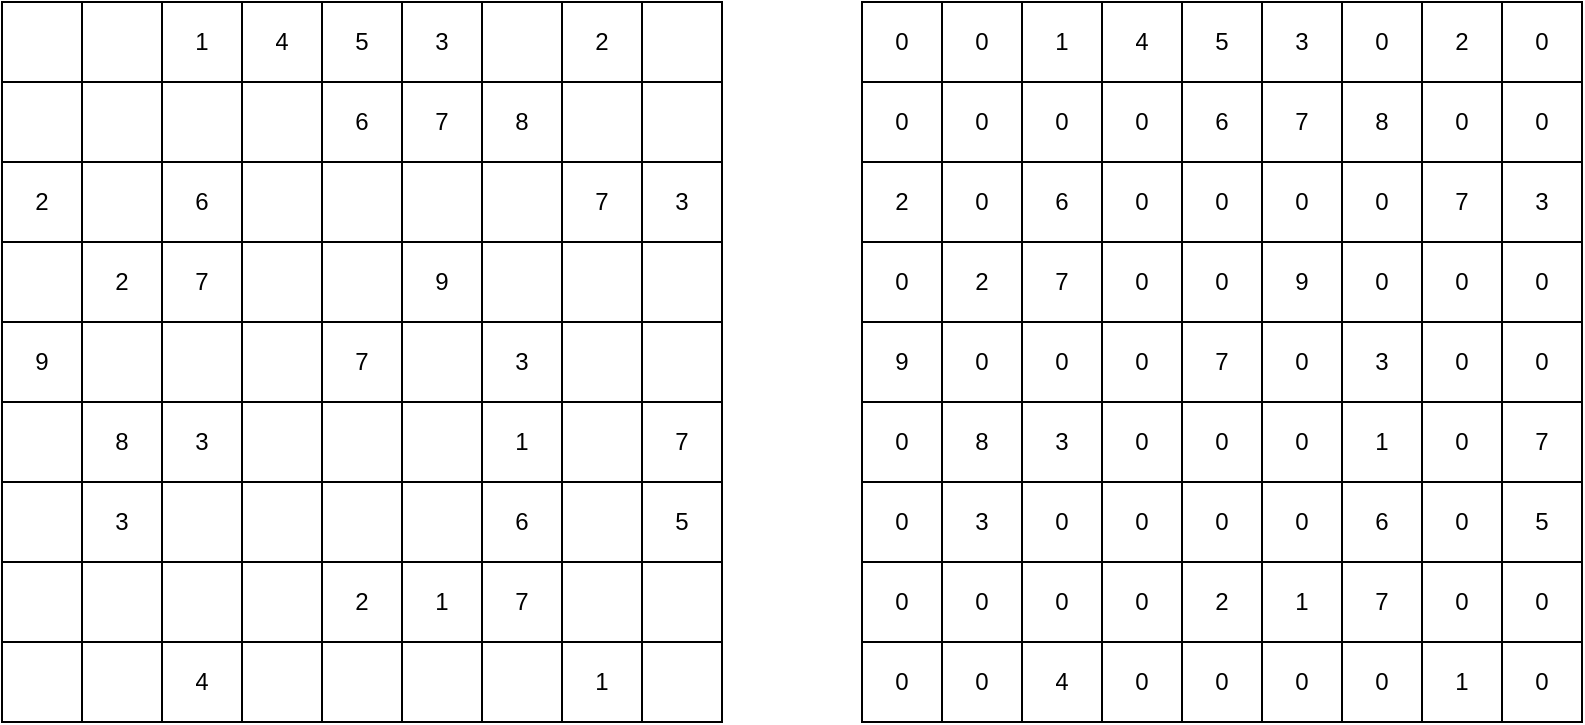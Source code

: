 <mxfile version="16.1.2" type="device"><diagram id="qzVRntQUbs-Q92qxPQUD" name="Page-1"><mxGraphModel dx="1422" dy="865" grid="1" gridSize="10" guides="1" tooltips="1" connect="1" arrows="1" fold="1" page="1" pageScale="1" pageWidth="827" pageHeight="1169" math="0" shadow="0"><root><mxCell id="0"/><mxCell id="1" parent="0"/><mxCell id="as92mhjvR_4WP4OenbAJ-184" value="" style="shape=table;startSize=0;container=1;collapsible=0;childLayout=tableLayout;" vertex="1" parent="1"><mxGeometry x="20" y="40" width="360" height="360" as="geometry"/></mxCell><mxCell id="as92mhjvR_4WP4OenbAJ-185" value="" style="shape=tableRow;horizontal=0;startSize=0;swimlaneHead=0;swimlaneBody=0;top=0;left=0;bottom=0;right=0;collapsible=0;dropTarget=0;fillColor=none;points=[[0,0.5],[1,0.5]];portConstraint=eastwest;" vertex="1" parent="as92mhjvR_4WP4OenbAJ-184"><mxGeometry width="360" height="40" as="geometry"/></mxCell><mxCell id="as92mhjvR_4WP4OenbAJ-186" value="" style="shape=partialRectangle;html=1;whiteSpace=wrap;connectable=0;overflow=hidden;fillColor=none;top=0;left=0;bottom=0;right=0;pointerEvents=1;" vertex="1" parent="as92mhjvR_4WP4OenbAJ-185"><mxGeometry width="40" height="40" as="geometry"><mxRectangle width="40" height="40" as="alternateBounds"/></mxGeometry></mxCell><mxCell id="as92mhjvR_4WP4OenbAJ-187" value="" style="shape=partialRectangle;html=1;whiteSpace=wrap;connectable=0;overflow=hidden;fillColor=none;top=0;left=0;bottom=0;right=0;pointerEvents=1;" vertex="1" parent="as92mhjvR_4WP4OenbAJ-185"><mxGeometry x="40" width="40" height="40" as="geometry"><mxRectangle width="40" height="40" as="alternateBounds"/></mxGeometry></mxCell><mxCell id="as92mhjvR_4WP4OenbAJ-188" value="1" style="shape=partialRectangle;html=1;whiteSpace=wrap;connectable=0;overflow=hidden;fillColor=none;top=0;left=0;bottom=0;right=0;pointerEvents=1;" vertex="1" parent="as92mhjvR_4WP4OenbAJ-185"><mxGeometry x="80" width="40" height="40" as="geometry"><mxRectangle width="40" height="40" as="alternateBounds"/></mxGeometry></mxCell><mxCell id="as92mhjvR_4WP4OenbAJ-189" value="4" style="shape=partialRectangle;html=1;whiteSpace=wrap;connectable=0;overflow=hidden;fillColor=none;top=0;left=0;bottom=0;right=0;pointerEvents=1;" vertex="1" parent="as92mhjvR_4WP4OenbAJ-185"><mxGeometry x="120" width="40" height="40" as="geometry"><mxRectangle width="40" height="40" as="alternateBounds"/></mxGeometry></mxCell><mxCell id="as92mhjvR_4WP4OenbAJ-190" value="5" style="shape=partialRectangle;html=1;whiteSpace=wrap;connectable=0;overflow=hidden;fillColor=none;top=0;left=0;bottom=0;right=0;pointerEvents=1;" vertex="1" parent="as92mhjvR_4WP4OenbAJ-185"><mxGeometry x="160" width="40" height="40" as="geometry"><mxRectangle width="40" height="40" as="alternateBounds"/></mxGeometry></mxCell><mxCell id="as92mhjvR_4WP4OenbAJ-191" value="3" style="shape=partialRectangle;html=1;whiteSpace=wrap;connectable=0;overflow=hidden;fillColor=none;top=0;left=0;bottom=0;right=0;pointerEvents=1;" vertex="1" parent="as92mhjvR_4WP4OenbAJ-185"><mxGeometry x="200" width="40" height="40" as="geometry"><mxRectangle width="40" height="40" as="alternateBounds"/></mxGeometry></mxCell><mxCell id="as92mhjvR_4WP4OenbAJ-192" value="" style="shape=partialRectangle;html=1;whiteSpace=wrap;connectable=0;overflow=hidden;fillColor=none;top=0;left=0;bottom=0;right=0;pointerEvents=1;" vertex="1" parent="as92mhjvR_4WP4OenbAJ-185"><mxGeometry x="240" width="40" height="40" as="geometry"><mxRectangle width="40" height="40" as="alternateBounds"/></mxGeometry></mxCell><mxCell id="as92mhjvR_4WP4OenbAJ-193" value="2" style="shape=partialRectangle;html=1;whiteSpace=wrap;connectable=0;overflow=hidden;fillColor=none;top=0;left=0;bottom=0;right=0;pointerEvents=1;" vertex="1" parent="as92mhjvR_4WP4OenbAJ-185"><mxGeometry x="280" width="40" height="40" as="geometry"><mxRectangle width="40" height="40" as="alternateBounds"/></mxGeometry></mxCell><mxCell id="as92mhjvR_4WP4OenbAJ-194" value="" style="shape=partialRectangle;html=1;whiteSpace=wrap;connectable=0;overflow=hidden;fillColor=none;top=0;left=0;bottom=0;right=0;pointerEvents=1;" vertex="1" parent="as92mhjvR_4WP4OenbAJ-185"><mxGeometry x="320" width="40" height="40" as="geometry"><mxRectangle width="40" height="40" as="alternateBounds"/></mxGeometry></mxCell><mxCell id="as92mhjvR_4WP4OenbAJ-195" value="" style="shape=tableRow;horizontal=0;startSize=0;swimlaneHead=0;swimlaneBody=0;top=0;left=0;bottom=0;right=0;collapsible=0;dropTarget=0;fillColor=none;points=[[0,0.5],[1,0.5]];portConstraint=eastwest;" vertex="1" parent="as92mhjvR_4WP4OenbAJ-184"><mxGeometry y="40" width="360" height="40" as="geometry"/></mxCell><mxCell id="as92mhjvR_4WP4OenbAJ-196" value="" style="shape=partialRectangle;html=1;whiteSpace=wrap;connectable=0;overflow=hidden;fillColor=none;top=0;left=0;bottom=0;right=0;pointerEvents=1;" vertex="1" parent="as92mhjvR_4WP4OenbAJ-195"><mxGeometry width="40" height="40" as="geometry"><mxRectangle width="40" height="40" as="alternateBounds"/></mxGeometry></mxCell><mxCell id="as92mhjvR_4WP4OenbAJ-197" value="" style="shape=partialRectangle;html=1;whiteSpace=wrap;connectable=0;overflow=hidden;fillColor=none;top=0;left=0;bottom=0;right=0;pointerEvents=1;" vertex="1" parent="as92mhjvR_4WP4OenbAJ-195"><mxGeometry x="40" width="40" height="40" as="geometry"><mxRectangle width="40" height="40" as="alternateBounds"/></mxGeometry></mxCell><mxCell id="as92mhjvR_4WP4OenbAJ-198" value="" style="shape=partialRectangle;html=1;whiteSpace=wrap;connectable=0;overflow=hidden;fillColor=none;top=0;left=0;bottom=0;right=0;pointerEvents=1;" vertex="1" parent="as92mhjvR_4WP4OenbAJ-195"><mxGeometry x="80" width="40" height="40" as="geometry"><mxRectangle width="40" height="40" as="alternateBounds"/></mxGeometry></mxCell><mxCell id="as92mhjvR_4WP4OenbAJ-199" value="" style="shape=partialRectangle;html=1;whiteSpace=wrap;connectable=0;overflow=hidden;fillColor=none;top=0;left=0;bottom=0;right=0;pointerEvents=1;" vertex="1" parent="as92mhjvR_4WP4OenbAJ-195"><mxGeometry x="120" width="40" height="40" as="geometry"><mxRectangle width="40" height="40" as="alternateBounds"/></mxGeometry></mxCell><mxCell id="as92mhjvR_4WP4OenbAJ-200" value="6" style="shape=partialRectangle;html=1;whiteSpace=wrap;connectable=0;overflow=hidden;fillColor=none;top=0;left=0;bottom=0;right=0;pointerEvents=1;" vertex="1" parent="as92mhjvR_4WP4OenbAJ-195"><mxGeometry x="160" width="40" height="40" as="geometry"><mxRectangle width="40" height="40" as="alternateBounds"/></mxGeometry></mxCell><mxCell id="as92mhjvR_4WP4OenbAJ-201" value="7" style="shape=partialRectangle;html=1;whiteSpace=wrap;connectable=0;overflow=hidden;fillColor=none;top=0;left=0;bottom=0;right=0;pointerEvents=1;" vertex="1" parent="as92mhjvR_4WP4OenbAJ-195"><mxGeometry x="200" width="40" height="40" as="geometry"><mxRectangle width="40" height="40" as="alternateBounds"/></mxGeometry></mxCell><mxCell id="as92mhjvR_4WP4OenbAJ-202" value="8" style="shape=partialRectangle;html=1;whiteSpace=wrap;connectable=0;overflow=hidden;fillColor=none;top=0;left=0;bottom=0;right=0;pointerEvents=1;" vertex="1" parent="as92mhjvR_4WP4OenbAJ-195"><mxGeometry x="240" width="40" height="40" as="geometry"><mxRectangle width="40" height="40" as="alternateBounds"/></mxGeometry></mxCell><mxCell id="as92mhjvR_4WP4OenbAJ-203" value="" style="shape=partialRectangle;html=1;whiteSpace=wrap;connectable=0;overflow=hidden;fillColor=none;top=0;left=0;bottom=0;right=0;pointerEvents=1;" vertex="1" parent="as92mhjvR_4WP4OenbAJ-195"><mxGeometry x="280" width="40" height="40" as="geometry"><mxRectangle width="40" height="40" as="alternateBounds"/></mxGeometry></mxCell><mxCell id="as92mhjvR_4WP4OenbAJ-204" value="" style="shape=partialRectangle;html=1;whiteSpace=wrap;connectable=0;overflow=hidden;fillColor=none;top=0;left=0;bottom=0;right=0;pointerEvents=1;" vertex="1" parent="as92mhjvR_4WP4OenbAJ-195"><mxGeometry x="320" width="40" height="40" as="geometry"><mxRectangle width="40" height="40" as="alternateBounds"/></mxGeometry></mxCell><mxCell id="as92mhjvR_4WP4OenbAJ-205" value="" style="shape=tableRow;horizontal=0;startSize=0;swimlaneHead=0;swimlaneBody=0;top=0;left=0;bottom=0;right=0;collapsible=0;dropTarget=0;fillColor=none;points=[[0,0.5],[1,0.5]];portConstraint=eastwest;" vertex="1" parent="as92mhjvR_4WP4OenbAJ-184"><mxGeometry y="80" width="360" height="40" as="geometry"/></mxCell><mxCell id="as92mhjvR_4WP4OenbAJ-206" value="2" style="shape=partialRectangle;html=1;whiteSpace=wrap;connectable=0;overflow=hidden;fillColor=none;top=0;left=0;bottom=0;right=0;pointerEvents=1;" vertex="1" parent="as92mhjvR_4WP4OenbAJ-205"><mxGeometry width="40" height="40" as="geometry"><mxRectangle width="40" height="40" as="alternateBounds"/></mxGeometry></mxCell><mxCell id="as92mhjvR_4WP4OenbAJ-207" value="" style="shape=partialRectangle;html=1;whiteSpace=wrap;connectable=0;overflow=hidden;fillColor=none;top=0;left=0;bottom=0;right=0;pointerEvents=1;" vertex="1" parent="as92mhjvR_4WP4OenbAJ-205"><mxGeometry x="40" width="40" height="40" as="geometry"><mxRectangle width="40" height="40" as="alternateBounds"/></mxGeometry></mxCell><mxCell id="as92mhjvR_4WP4OenbAJ-208" value="6" style="shape=partialRectangle;html=1;whiteSpace=wrap;connectable=0;overflow=hidden;fillColor=none;top=0;left=0;bottom=0;right=0;pointerEvents=1;" vertex="1" parent="as92mhjvR_4WP4OenbAJ-205"><mxGeometry x="80" width="40" height="40" as="geometry"><mxRectangle width="40" height="40" as="alternateBounds"/></mxGeometry></mxCell><mxCell id="as92mhjvR_4WP4OenbAJ-209" value="" style="shape=partialRectangle;html=1;whiteSpace=wrap;connectable=0;overflow=hidden;fillColor=none;top=0;left=0;bottom=0;right=0;pointerEvents=1;" vertex="1" parent="as92mhjvR_4WP4OenbAJ-205"><mxGeometry x="120" width="40" height="40" as="geometry"><mxRectangle width="40" height="40" as="alternateBounds"/></mxGeometry></mxCell><mxCell id="as92mhjvR_4WP4OenbAJ-210" value="" style="shape=partialRectangle;html=1;whiteSpace=wrap;connectable=0;overflow=hidden;fillColor=none;top=0;left=0;bottom=0;right=0;pointerEvents=1;" vertex="1" parent="as92mhjvR_4WP4OenbAJ-205"><mxGeometry x="160" width="40" height="40" as="geometry"><mxRectangle width="40" height="40" as="alternateBounds"/></mxGeometry></mxCell><mxCell id="as92mhjvR_4WP4OenbAJ-211" value="" style="shape=partialRectangle;html=1;whiteSpace=wrap;connectable=0;overflow=hidden;fillColor=none;top=0;left=0;bottom=0;right=0;pointerEvents=1;" vertex="1" parent="as92mhjvR_4WP4OenbAJ-205"><mxGeometry x="200" width="40" height="40" as="geometry"><mxRectangle width="40" height="40" as="alternateBounds"/></mxGeometry></mxCell><mxCell id="as92mhjvR_4WP4OenbAJ-212" value="" style="shape=partialRectangle;html=1;whiteSpace=wrap;connectable=0;overflow=hidden;fillColor=none;top=0;left=0;bottom=0;right=0;pointerEvents=1;" vertex="1" parent="as92mhjvR_4WP4OenbAJ-205"><mxGeometry x="240" width="40" height="40" as="geometry"><mxRectangle width="40" height="40" as="alternateBounds"/></mxGeometry></mxCell><mxCell id="as92mhjvR_4WP4OenbAJ-213" value="7" style="shape=partialRectangle;html=1;whiteSpace=wrap;connectable=0;overflow=hidden;fillColor=none;top=0;left=0;bottom=0;right=0;pointerEvents=1;" vertex="1" parent="as92mhjvR_4WP4OenbAJ-205"><mxGeometry x="280" width="40" height="40" as="geometry"><mxRectangle width="40" height="40" as="alternateBounds"/></mxGeometry></mxCell><mxCell id="as92mhjvR_4WP4OenbAJ-214" value="3" style="shape=partialRectangle;html=1;whiteSpace=wrap;connectable=0;overflow=hidden;fillColor=none;top=0;left=0;bottom=0;right=0;pointerEvents=1;" vertex="1" parent="as92mhjvR_4WP4OenbAJ-205"><mxGeometry x="320" width="40" height="40" as="geometry"><mxRectangle width="40" height="40" as="alternateBounds"/></mxGeometry></mxCell><mxCell id="as92mhjvR_4WP4OenbAJ-215" value="" style="shape=tableRow;horizontal=0;startSize=0;swimlaneHead=0;swimlaneBody=0;top=0;left=0;bottom=0;right=0;collapsible=0;dropTarget=0;fillColor=none;points=[[0,0.5],[1,0.5]];portConstraint=eastwest;" vertex="1" parent="as92mhjvR_4WP4OenbAJ-184"><mxGeometry y="120" width="360" height="40" as="geometry"/></mxCell><mxCell id="as92mhjvR_4WP4OenbAJ-216" value="" style="shape=partialRectangle;html=1;whiteSpace=wrap;connectable=0;overflow=hidden;fillColor=none;top=0;left=0;bottom=0;right=0;pointerEvents=1;" vertex="1" parent="as92mhjvR_4WP4OenbAJ-215"><mxGeometry width="40" height="40" as="geometry"><mxRectangle width="40" height="40" as="alternateBounds"/></mxGeometry></mxCell><mxCell id="as92mhjvR_4WP4OenbAJ-217" value="2" style="shape=partialRectangle;html=1;whiteSpace=wrap;connectable=0;overflow=hidden;fillColor=none;top=0;left=0;bottom=0;right=0;pointerEvents=1;" vertex="1" parent="as92mhjvR_4WP4OenbAJ-215"><mxGeometry x="40" width="40" height="40" as="geometry"><mxRectangle width="40" height="40" as="alternateBounds"/></mxGeometry></mxCell><mxCell id="as92mhjvR_4WP4OenbAJ-218" value="7" style="shape=partialRectangle;html=1;whiteSpace=wrap;connectable=0;overflow=hidden;fillColor=none;top=0;left=0;bottom=0;right=0;pointerEvents=1;" vertex="1" parent="as92mhjvR_4WP4OenbAJ-215"><mxGeometry x="80" width="40" height="40" as="geometry"><mxRectangle width="40" height="40" as="alternateBounds"/></mxGeometry></mxCell><mxCell id="as92mhjvR_4WP4OenbAJ-219" value="" style="shape=partialRectangle;html=1;whiteSpace=wrap;connectable=0;overflow=hidden;fillColor=none;top=0;left=0;bottom=0;right=0;pointerEvents=1;" vertex="1" parent="as92mhjvR_4WP4OenbAJ-215"><mxGeometry x="120" width="40" height="40" as="geometry"><mxRectangle width="40" height="40" as="alternateBounds"/></mxGeometry></mxCell><mxCell id="as92mhjvR_4WP4OenbAJ-220" value="" style="shape=partialRectangle;html=1;whiteSpace=wrap;connectable=0;overflow=hidden;fillColor=none;top=0;left=0;bottom=0;right=0;pointerEvents=1;" vertex="1" parent="as92mhjvR_4WP4OenbAJ-215"><mxGeometry x="160" width="40" height="40" as="geometry"><mxRectangle width="40" height="40" as="alternateBounds"/></mxGeometry></mxCell><mxCell id="as92mhjvR_4WP4OenbAJ-221" value="9" style="shape=partialRectangle;html=1;whiteSpace=wrap;connectable=0;overflow=hidden;fillColor=none;top=0;left=0;bottom=0;right=0;pointerEvents=1;" vertex="1" parent="as92mhjvR_4WP4OenbAJ-215"><mxGeometry x="200" width="40" height="40" as="geometry"><mxRectangle width="40" height="40" as="alternateBounds"/></mxGeometry></mxCell><mxCell id="as92mhjvR_4WP4OenbAJ-222" value="" style="shape=partialRectangle;html=1;whiteSpace=wrap;connectable=0;overflow=hidden;fillColor=none;top=0;left=0;bottom=0;right=0;pointerEvents=1;" vertex="1" parent="as92mhjvR_4WP4OenbAJ-215"><mxGeometry x="240" width="40" height="40" as="geometry"><mxRectangle width="40" height="40" as="alternateBounds"/></mxGeometry></mxCell><mxCell id="as92mhjvR_4WP4OenbAJ-223" value="" style="shape=partialRectangle;html=1;whiteSpace=wrap;connectable=0;overflow=hidden;fillColor=none;top=0;left=0;bottom=0;right=0;pointerEvents=1;" vertex="1" parent="as92mhjvR_4WP4OenbAJ-215"><mxGeometry x="280" width="40" height="40" as="geometry"><mxRectangle width="40" height="40" as="alternateBounds"/></mxGeometry></mxCell><mxCell id="as92mhjvR_4WP4OenbAJ-224" value="" style="shape=partialRectangle;html=1;whiteSpace=wrap;connectable=0;overflow=hidden;fillColor=none;top=0;left=0;bottom=0;right=0;pointerEvents=1;" vertex="1" parent="as92mhjvR_4WP4OenbAJ-215"><mxGeometry x="320" width="40" height="40" as="geometry"><mxRectangle width="40" height="40" as="alternateBounds"/></mxGeometry></mxCell><mxCell id="as92mhjvR_4WP4OenbAJ-225" value="" style="shape=tableRow;horizontal=0;startSize=0;swimlaneHead=0;swimlaneBody=0;top=0;left=0;bottom=0;right=0;collapsible=0;dropTarget=0;fillColor=none;points=[[0,0.5],[1,0.5]];portConstraint=eastwest;" vertex="1" parent="as92mhjvR_4WP4OenbAJ-184"><mxGeometry y="160" width="360" height="40" as="geometry"/></mxCell><mxCell id="as92mhjvR_4WP4OenbAJ-226" value="9" style="shape=partialRectangle;html=1;whiteSpace=wrap;connectable=0;overflow=hidden;fillColor=none;top=0;left=0;bottom=0;right=0;pointerEvents=1;" vertex="1" parent="as92mhjvR_4WP4OenbAJ-225"><mxGeometry width="40" height="40" as="geometry"><mxRectangle width="40" height="40" as="alternateBounds"/></mxGeometry></mxCell><mxCell id="as92mhjvR_4WP4OenbAJ-227" value="" style="shape=partialRectangle;html=1;whiteSpace=wrap;connectable=0;overflow=hidden;fillColor=none;top=0;left=0;bottom=0;right=0;pointerEvents=1;" vertex="1" parent="as92mhjvR_4WP4OenbAJ-225"><mxGeometry x="40" width="40" height="40" as="geometry"><mxRectangle width="40" height="40" as="alternateBounds"/></mxGeometry></mxCell><mxCell id="as92mhjvR_4WP4OenbAJ-228" value="" style="shape=partialRectangle;html=1;whiteSpace=wrap;connectable=0;overflow=hidden;fillColor=none;top=0;left=0;bottom=0;right=0;pointerEvents=1;" vertex="1" parent="as92mhjvR_4WP4OenbAJ-225"><mxGeometry x="80" width="40" height="40" as="geometry"><mxRectangle width="40" height="40" as="alternateBounds"/></mxGeometry></mxCell><mxCell id="as92mhjvR_4WP4OenbAJ-229" value="" style="shape=partialRectangle;html=1;whiteSpace=wrap;connectable=0;overflow=hidden;fillColor=none;top=0;left=0;bottom=0;right=0;pointerEvents=1;" vertex="1" parent="as92mhjvR_4WP4OenbAJ-225"><mxGeometry x="120" width="40" height="40" as="geometry"><mxRectangle width="40" height="40" as="alternateBounds"/></mxGeometry></mxCell><mxCell id="as92mhjvR_4WP4OenbAJ-230" value="7" style="shape=partialRectangle;html=1;whiteSpace=wrap;connectable=0;overflow=hidden;fillColor=none;top=0;left=0;bottom=0;right=0;pointerEvents=1;" vertex="1" parent="as92mhjvR_4WP4OenbAJ-225"><mxGeometry x="160" width="40" height="40" as="geometry"><mxRectangle width="40" height="40" as="alternateBounds"/></mxGeometry></mxCell><mxCell id="as92mhjvR_4WP4OenbAJ-231" value="" style="shape=partialRectangle;html=1;whiteSpace=wrap;connectable=0;overflow=hidden;fillColor=none;top=0;left=0;bottom=0;right=0;pointerEvents=1;" vertex="1" parent="as92mhjvR_4WP4OenbAJ-225"><mxGeometry x="200" width="40" height="40" as="geometry"><mxRectangle width="40" height="40" as="alternateBounds"/></mxGeometry></mxCell><mxCell id="as92mhjvR_4WP4OenbAJ-232" value="3" style="shape=partialRectangle;html=1;whiteSpace=wrap;connectable=0;overflow=hidden;fillColor=none;top=0;left=0;bottom=0;right=0;pointerEvents=1;" vertex="1" parent="as92mhjvR_4WP4OenbAJ-225"><mxGeometry x="240" width="40" height="40" as="geometry"><mxRectangle width="40" height="40" as="alternateBounds"/></mxGeometry></mxCell><mxCell id="as92mhjvR_4WP4OenbAJ-233" value="" style="shape=partialRectangle;html=1;whiteSpace=wrap;connectable=0;overflow=hidden;fillColor=none;top=0;left=0;bottom=0;right=0;pointerEvents=1;" vertex="1" parent="as92mhjvR_4WP4OenbAJ-225"><mxGeometry x="280" width="40" height="40" as="geometry"><mxRectangle width="40" height="40" as="alternateBounds"/></mxGeometry></mxCell><mxCell id="as92mhjvR_4WP4OenbAJ-234" value="" style="shape=partialRectangle;html=1;whiteSpace=wrap;connectable=0;overflow=hidden;fillColor=none;top=0;left=0;bottom=0;right=0;pointerEvents=1;" vertex="1" parent="as92mhjvR_4WP4OenbAJ-225"><mxGeometry x="320" width="40" height="40" as="geometry"><mxRectangle width="40" height="40" as="alternateBounds"/></mxGeometry></mxCell><mxCell id="as92mhjvR_4WP4OenbAJ-235" value="" style="shape=tableRow;horizontal=0;startSize=0;swimlaneHead=0;swimlaneBody=0;top=0;left=0;bottom=0;right=0;collapsible=0;dropTarget=0;fillColor=none;points=[[0,0.5],[1,0.5]];portConstraint=eastwest;" vertex="1" parent="as92mhjvR_4WP4OenbAJ-184"><mxGeometry y="200" width="360" height="40" as="geometry"/></mxCell><mxCell id="as92mhjvR_4WP4OenbAJ-236" value="" style="shape=partialRectangle;html=1;whiteSpace=wrap;connectable=0;overflow=hidden;fillColor=none;top=0;left=0;bottom=0;right=0;pointerEvents=1;" vertex="1" parent="as92mhjvR_4WP4OenbAJ-235"><mxGeometry width="40" height="40" as="geometry"><mxRectangle width="40" height="40" as="alternateBounds"/></mxGeometry></mxCell><mxCell id="as92mhjvR_4WP4OenbAJ-237" value="8" style="shape=partialRectangle;html=1;whiteSpace=wrap;connectable=0;overflow=hidden;fillColor=none;top=0;left=0;bottom=0;right=0;pointerEvents=1;" vertex="1" parent="as92mhjvR_4WP4OenbAJ-235"><mxGeometry x="40" width="40" height="40" as="geometry"><mxRectangle width="40" height="40" as="alternateBounds"/></mxGeometry></mxCell><mxCell id="as92mhjvR_4WP4OenbAJ-238" value="3" style="shape=partialRectangle;html=1;whiteSpace=wrap;connectable=0;overflow=hidden;fillColor=none;top=0;left=0;bottom=0;right=0;pointerEvents=1;" vertex="1" parent="as92mhjvR_4WP4OenbAJ-235"><mxGeometry x="80" width="40" height="40" as="geometry"><mxRectangle width="40" height="40" as="alternateBounds"/></mxGeometry></mxCell><mxCell id="as92mhjvR_4WP4OenbAJ-239" value="" style="shape=partialRectangle;html=1;whiteSpace=wrap;connectable=0;overflow=hidden;fillColor=none;top=0;left=0;bottom=0;right=0;pointerEvents=1;" vertex="1" parent="as92mhjvR_4WP4OenbAJ-235"><mxGeometry x="120" width="40" height="40" as="geometry"><mxRectangle width="40" height="40" as="alternateBounds"/></mxGeometry></mxCell><mxCell id="as92mhjvR_4WP4OenbAJ-240" value="" style="shape=partialRectangle;html=1;whiteSpace=wrap;connectable=0;overflow=hidden;fillColor=none;top=0;left=0;bottom=0;right=0;pointerEvents=1;" vertex="1" parent="as92mhjvR_4WP4OenbAJ-235"><mxGeometry x="160" width="40" height="40" as="geometry"><mxRectangle width="40" height="40" as="alternateBounds"/></mxGeometry></mxCell><mxCell id="as92mhjvR_4WP4OenbAJ-241" value="" style="shape=partialRectangle;html=1;whiteSpace=wrap;connectable=0;overflow=hidden;fillColor=none;top=0;left=0;bottom=0;right=0;pointerEvents=1;" vertex="1" parent="as92mhjvR_4WP4OenbAJ-235"><mxGeometry x="200" width="40" height="40" as="geometry"><mxRectangle width="40" height="40" as="alternateBounds"/></mxGeometry></mxCell><mxCell id="as92mhjvR_4WP4OenbAJ-242" value="1" style="shape=partialRectangle;html=1;whiteSpace=wrap;connectable=0;overflow=hidden;fillColor=none;top=0;left=0;bottom=0;right=0;pointerEvents=1;" vertex="1" parent="as92mhjvR_4WP4OenbAJ-235"><mxGeometry x="240" width="40" height="40" as="geometry"><mxRectangle width="40" height="40" as="alternateBounds"/></mxGeometry></mxCell><mxCell id="as92mhjvR_4WP4OenbAJ-243" value="" style="shape=partialRectangle;html=1;whiteSpace=wrap;connectable=0;overflow=hidden;fillColor=none;top=0;left=0;bottom=0;right=0;pointerEvents=1;" vertex="1" parent="as92mhjvR_4WP4OenbAJ-235"><mxGeometry x="280" width="40" height="40" as="geometry"><mxRectangle width="40" height="40" as="alternateBounds"/></mxGeometry></mxCell><mxCell id="as92mhjvR_4WP4OenbAJ-244" value="7" style="shape=partialRectangle;html=1;whiteSpace=wrap;connectable=0;overflow=hidden;fillColor=none;top=0;left=0;bottom=0;right=0;pointerEvents=1;" vertex="1" parent="as92mhjvR_4WP4OenbAJ-235"><mxGeometry x="320" width="40" height="40" as="geometry"><mxRectangle width="40" height="40" as="alternateBounds"/></mxGeometry></mxCell><mxCell id="as92mhjvR_4WP4OenbAJ-245" value="" style="shape=tableRow;horizontal=0;startSize=0;swimlaneHead=0;swimlaneBody=0;top=0;left=0;bottom=0;right=0;collapsible=0;dropTarget=0;fillColor=none;points=[[0,0.5],[1,0.5]];portConstraint=eastwest;" vertex="1" parent="as92mhjvR_4WP4OenbAJ-184"><mxGeometry y="240" width="360" height="40" as="geometry"/></mxCell><mxCell id="as92mhjvR_4WP4OenbAJ-246" value="" style="shape=partialRectangle;html=1;whiteSpace=wrap;connectable=0;overflow=hidden;fillColor=none;top=0;left=0;bottom=0;right=0;pointerEvents=1;" vertex="1" parent="as92mhjvR_4WP4OenbAJ-245"><mxGeometry width="40" height="40" as="geometry"><mxRectangle width="40" height="40" as="alternateBounds"/></mxGeometry></mxCell><mxCell id="as92mhjvR_4WP4OenbAJ-247" value="3" style="shape=partialRectangle;html=1;whiteSpace=wrap;connectable=0;overflow=hidden;fillColor=none;top=0;left=0;bottom=0;right=0;pointerEvents=1;" vertex="1" parent="as92mhjvR_4WP4OenbAJ-245"><mxGeometry x="40" width="40" height="40" as="geometry"><mxRectangle width="40" height="40" as="alternateBounds"/></mxGeometry></mxCell><mxCell id="as92mhjvR_4WP4OenbAJ-248" value="" style="shape=partialRectangle;html=1;whiteSpace=wrap;connectable=0;overflow=hidden;fillColor=none;top=0;left=0;bottom=0;right=0;pointerEvents=1;" vertex="1" parent="as92mhjvR_4WP4OenbAJ-245"><mxGeometry x="80" width="40" height="40" as="geometry"><mxRectangle width="40" height="40" as="alternateBounds"/></mxGeometry></mxCell><mxCell id="as92mhjvR_4WP4OenbAJ-249" value="" style="shape=partialRectangle;html=1;whiteSpace=wrap;connectable=0;overflow=hidden;fillColor=none;top=0;left=0;bottom=0;right=0;pointerEvents=1;" vertex="1" parent="as92mhjvR_4WP4OenbAJ-245"><mxGeometry x="120" width="40" height="40" as="geometry"><mxRectangle width="40" height="40" as="alternateBounds"/></mxGeometry></mxCell><mxCell id="as92mhjvR_4WP4OenbAJ-250" value="" style="shape=partialRectangle;html=1;whiteSpace=wrap;connectable=0;overflow=hidden;fillColor=none;top=0;left=0;bottom=0;right=0;pointerEvents=1;" vertex="1" parent="as92mhjvR_4WP4OenbAJ-245"><mxGeometry x="160" width="40" height="40" as="geometry"><mxRectangle width="40" height="40" as="alternateBounds"/></mxGeometry></mxCell><mxCell id="as92mhjvR_4WP4OenbAJ-251" value="" style="shape=partialRectangle;html=1;whiteSpace=wrap;connectable=0;overflow=hidden;fillColor=none;top=0;left=0;bottom=0;right=0;pointerEvents=1;" vertex="1" parent="as92mhjvR_4WP4OenbAJ-245"><mxGeometry x="200" width="40" height="40" as="geometry"><mxRectangle width="40" height="40" as="alternateBounds"/></mxGeometry></mxCell><mxCell id="as92mhjvR_4WP4OenbAJ-252" value="6" style="shape=partialRectangle;html=1;whiteSpace=wrap;connectable=0;overflow=hidden;fillColor=none;top=0;left=0;bottom=0;right=0;pointerEvents=1;" vertex="1" parent="as92mhjvR_4WP4OenbAJ-245"><mxGeometry x="240" width="40" height="40" as="geometry"><mxRectangle width="40" height="40" as="alternateBounds"/></mxGeometry></mxCell><mxCell id="as92mhjvR_4WP4OenbAJ-253" value="" style="shape=partialRectangle;html=1;whiteSpace=wrap;connectable=0;overflow=hidden;fillColor=none;top=0;left=0;bottom=0;right=0;pointerEvents=1;" vertex="1" parent="as92mhjvR_4WP4OenbAJ-245"><mxGeometry x="280" width="40" height="40" as="geometry"><mxRectangle width="40" height="40" as="alternateBounds"/></mxGeometry></mxCell><mxCell id="as92mhjvR_4WP4OenbAJ-254" value="5" style="shape=partialRectangle;html=1;whiteSpace=wrap;connectable=0;overflow=hidden;fillColor=none;top=0;left=0;bottom=0;right=0;pointerEvents=1;" vertex="1" parent="as92mhjvR_4WP4OenbAJ-245"><mxGeometry x="320" width="40" height="40" as="geometry"><mxRectangle width="40" height="40" as="alternateBounds"/></mxGeometry></mxCell><mxCell id="as92mhjvR_4WP4OenbAJ-255" value="" style="shape=tableRow;horizontal=0;startSize=0;swimlaneHead=0;swimlaneBody=0;top=0;left=0;bottom=0;right=0;collapsible=0;dropTarget=0;fillColor=none;points=[[0,0.5],[1,0.5]];portConstraint=eastwest;" vertex="1" parent="as92mhjvR_4WP4OenbAJ-184"><mxGeometry y="280" width="360" height="40" as="geometry"/></mxCell><mxCell id="as92mhjvR_4WP4OenbAJ-256" value="" style="shape=partialRectangle;html=1;whiteSpace=wrap;connectable=0;overflow=hidden;fillColor=none;top=0;left=0;bottom=0;right=0;pointerEvents=1;" vertex="1" parent="as92mhjvR_4WP4OenbAJ-255"><mxGeometry width="40" height="40" as="geometry"><mxRectangle width="40" height="40" as="alternateBounds"/></mxGeometry></mxCell><mxCell id="as92mhjvR_4WP4OenbAJ-257" value="" style="shape=partialRectangle;html=1;whiteSpace=wrap;connectable=0;overflow=hidden;fillColor=none;top=0;left=0;bottom=0;right=0;pointerEvents=1;" vertex="1" parent="as92mhjvR_4WP4OenbAJ-255"><mxGeometry x="40" width="40" height="40" as="geometry"><mxRectangle width="40" height="40" as="alternateBounds"/></mxGeometry></mxCell><mxCell id="as92mhjvR_4WP4OenbAJ-258" value="" style="shape=partialRectangle;html=1;whiteSpace=wrap;connectable=0;overflow=hidden;fillColor=none;top=0;left=0;bottom=0;right=0;pointerEvents=1;" vertex="1" parent="as92mhjvR_4WP4OenbAJ-255"><mxGeometry x="80" width="40" height="40" as="geometry"><mxRectangle width="40" height="40" as="alternateBounds"/></mxGeometry></mxCell><mxCell id="as92mhjvR_4WP4OenbAJ-259" value="" style="shape=partialRectangle;html=1;whiteSpace=wrap;connectable=0;overflow=hidden;fillColor=none;top=0;left=0;bottom=0;right=0;pointerEvents=1;" vertex="1" parent="as92mhjvR_4WP4OenbAJ-255"><mxGeometry x="120" width="40" height="40" as="geometry"><mxRectangle width="40" height="40" as="alternateBounds"/></mxGeometry></mxCell><mxCell id="as92mhjvR_4WP4OenbAJ-260" value="2" style="shape=partialRectangle;html=1;whiteSpace=wrap;connectable=0;overflow=hidden;fillColor=none;top=0;left=0;bottom=0;right=0;pointerEvents=1;" vertex="1" parent="as92mhjvR_4WP4OenbAJ-255"><mxGeometry x="160" width="40" height="40" as="geometry"><mxRectangle width="40" height="40" as="alternateBounds"/></mxGeometry></mxCell><mxCell id="as92mhjvR_4WP4OenbAJ-261" value="1" style="shape=partialRectangle;html=1;whiteSpace=wrap;connectable=0;overflow=hidden;fillColor=none;top=0;left=0;bottom=0;right=0;pointerEvents=1;" vertex="1" parent="as92mhjvR_4WP4OenbAJ-255"><mxGeometry x="200" width="40" height="40" as="geometry"><mxRectangle width="40" height="40" as="alternateBounds"/></mxGeometry></mxCell><mxCell id="as92mhjvR_4WP4OenbAJ-262" value="7" style="shape=partialRectangle;html=1;whiteSpace=wrap;connectable=0;overflow=hidden;fillColor=none;top=0;left=0;bottom=0;right=0;pointerEvents=1;" vertex="1" parent="as92mhjvR_4WP4OenbAJ-255"><mxGeometry x="240" width="40" height="40" as="geometry"><mxRectangle width="40" height="40" as="alternateBounds"/></mxGeometry></mxCell><mxCell id="as92mhjvR_4WP4OenbAJ-263" value="" style="shape=partialRectangle;html=1;whiteSpace=wrap;connectable=0;overflow=hidden;fillColor=none;top=0;left=0;bottom=0;right=0;pointerEvents=1;" vertex="1" parent="as92mhjvR_4WP4OenbAJ-255"><mxGeometry x="280" width="40" height="40" as="geometry"><mxRectangle width="40" height="40" as="alternateBounds"/></mxGeometry></mxCell><mxCell id="as92mhjvR_4WP4OenbAJ-264" value="" style="shape=partialRectangle;html=1;whiteSpace=wrap;connectable=0;overflow=hidden;fillColor=none;top=0;left=0;bottom=0;right=0;pointerEvents=1;" vertex="1" parent="as92mhjvR_4WP4OenbAJ-255"><mxGeometry x="320" width="40" height="40" as="geometry"><mxRectangle width="40" height="40" as="alternateBounds"/></mxGeometry></mxCell><mxCell id="as92mhjvR_4WP4OenbAJ-265" value="" style="shape=tableRow;horizontal=0;startSize=0;swimlaneHead=0;swimlaneBody=0;top=0;left=0;bottom=0;right=0;collapsible=0;dropTarget=0;fillColor=none;points=[[0,0.5],[1,0.5]];portConstraint=eastwest;" vertex="1" parent="as92mhjvR_4WP4OenbAJ-184"><mxGeometry y="320" width="360" height="40" as="geometry"/></mxCell><mxCell id="as92mhjvR_4WP4OenbAJ-266" value="" style="shape=partialRectangle;html=1;whiteSpace=wrap;connectable=0;overflow=hidden;fillColor=none;top=0;left=0;bottom=0;right=0;pointerEvents=1;" vertex="1" parent="as92mhjvR_4WP4OenbAJ-265"><mxGeometry width="40" height="40" as="geometry"><mxRectangle width="40" height="40" as="alternateBounds"/></mxGeometry></mxCell><mxCell id="as92mhjvR_4WP4OenbAJ-267" value="" style="shape=partialRectangle;html=1;whiteSpace=wrap;connectable=0;overflow=hidden;fillColor=none;top=0;left=0;bottom=0;right=0;pointerEvents=1;" vertex="1" parent="as92mhjvR_4WP4OenbAJ-265"><mxGeometry x="40" width="40" height="40" as="geometry"><mxRectangle width="40" height="40" as="alternateBounds"/></mxGeometry></mxCell><mxCell id="as92mhjvR_4WP4OenbAJ-268" value="4" style="shape=partialRectangle;html=1;whiteSpace=wrap;connectable=0;overflow=hidden;fillColor=none;top=0;left=0;bottom=0;right=0;pointerEvents=1;" vertex="1" parent="as92mhjvR_4WP4OenbAJ-265"><mxGeometry x="80" width="40" height="40" as="geometry"><mxRectangle width="40" height="40" as="alternateBounds"/></mxGeometry></mxCell><mxCell id="as92mhjvR_4WP4OenbAJ-269" value="" style="shape=partialRectangle;html=1;whiteSpace=wrap;connectable=0;overflow=hidden;fillColor=none;top=0;left=0;bottom=0;right=0;pointerEvents=1;" vertex="1" parent="as92mhjvR_4WP4OenbAJ-265"><mxGeometry x="120" width="40" height="40" as="geometry"><mxRectangle width="40" height="40" as="alternateBounds"/></mxGeometry></mxCell><mxCell id="as92mhjvR_4WP4OenbAJ-270" value="" style="shape=partialRectangle;html=1;whiteSpace=wrap;connectable=0;overflow=hidden;fillColor=none;top=0;left=0;bottom=0;right=0;pointerEvents=1;" vertex="1" parent="as92mhjvR_4WP4OenbAJ-265"><mxGeometry x="160" width="40" height="40" as="geometry"><mxRectangle width="40" height="40" as="alternateBounds"/></mxGeometry></mxCell><mxCell id="as92mhjvR_4WP4OenbAJ-271" value="" style="shape=partialRectangle;html=1;whiteSpace=wrap;connectable=0;overflow=hidden;fillColor=none;top=0;left=0;bottom=0;right=0;pointerEvents=1;" vertex="1" parent="as92mhjvR_4WP4OenbAJ-265"><mxGeometry x="200" width="40" height="40" as="geometry"><mxRectangle width="40" height="40" as="alternateBounds"/></mxGeometry></mxCell><mxCell id="as92mhjvR_4WP4OenbAJ-272" value="" style="shape=partialRectangle;html=1;whiteSpace=wrap;connectable=0;overflow=hidden;fillColor=none;top=0;left=0;bottom=0;right=0;pointerEvents=1;" vertex="1" parent="as92mhjvR_4WP4OenbAJ-265"><mxGeometry x="240" width="40" height="40" as="geometry"><mxRectangle width="40" height="40" as="alternateBounds"/></mxGeometry></mxCell><mxCell id="as92mhjvR_4WP4OenbAJ-273" value="1" style="shape=partialRectangle;html=1;whiteSpace=wrap;connectable=0;overflow=hidden;fillColor=none;top=0;left=0;bottom=0;right=0;pointerEvents=1;" vertex="1" parent="as92mhjvR_4WP4OenbAJ-265"><mxGeometry x="280" width="40" height="40" as="geometry"><mxRectangle width="40" height="40" as="alternateBounds"/></mxGeometry></mxCell><mxCell id="as92mhjvR_4WP4OenbAJ-274" value="" style="shape=partialRectangle;html=1;whiteSpace=wrap;connectable=0;overflow=hidden;fillColor=none;top=0;left=0;bottom=0;right=0;pointerEvents=1;" vertex="1" parent="as92mhjvR_4WP4OenbAJ-265"><mxGeometry x="320" width="40" height="40" as="geometry"><mxRectangle width="40" height="40" as="alternateBounds"/></mxGeometry></mxCell><mxCell id="as92mhjvR_4WP4OenbAJ-275" value="" style="shape=table;startSize=0;container=1;collapsible=0;childLayout=tableLayout;" vertex="1" parent="1"><mxGeometry x="450" y="40" width="360" height="360" as="geometry"/></mxCell><mxCell id="as92mhjvR_4WP4OenbAJ-276" value="" style="shape=tableRow;horizontal=0;startSize=0;swimlaneHead=0;swimlaneBody=0;top=0;left=0;bottom=0;right=0;collapsible=0;dropTarget=0;fillColor=none;points=[[0,0.5],[1,0.5]];portConstraint=eastwest;" vertex="1" parent="as92mhjvR_4WP4OenbAJ-275"><mxGeometry width="360" height="40" as="geometry"/></mxCell><mxCell id="as92mhjvR_4WP4OenbAJ-277" value="0" style="shape=partialRectangle;html=1;whiteSpace=wrap;connectable=0;overflow=hidden;fillColor=none;top=0;left=0;bottom=0;right=0;pointerEvents=1;" vertex="1" parent="as92mhjvR_4WP4OenbAJ-276"><mxGeometry width="40" height="40" as="geometry"><mxRectangle width="40" height="40" as="alternateBounds"/></mxGeometry></mxCell><mxCell id="as92mhjvR_4WP4OenbAJ-278" value="0" style="shape=partialRectangle;html=1;whiteSpace=wrap;connectable=0;overflow=hidden;fillColor=none;top=0;left=0;bottom=0;right=0;pointerEvents=1;" vertex="1" parent="as92mhjvR_4WP4OenbAJ-276"><mxGeometry x="40" width="40" height="40" as="geometry"><mxRectangle width="40" height="40" as="alternateBounds"/></mxGeometry></mxCell><mxCell id="as92mhjvR_4WP4OenbAJ-279" value="1" style="shape=partialRectangle;html=1;whiteSpace=wrap;connectable=0;overflow=hidden;fillColor=none;top=0;left=0;bottom=0;right=0;pointerEvents=1;" vertex="1" parent="as92mhjvR_4WP4OenbAJ-276"><mxGeometry x="80" width="40" height="40" as="geometry"><mxRectangle width="40" height="40" as="alternateBounds"/></mxGeometry></mxCell><mxCell id="as92mhjvR_4WP4OenbAJ-280" value="4" style="shape=partialRectangle;html=1;whiteSpace=wrap;connectable=0;overflow=hidden;fillColor=none;top=0;left=0;bottom=0;right=0;pointerEvents=1;" vertex="1" parent="as92mhjvR_4WP4OenbAJ-276"><mxGeometry x="120" width="40" height="40" as="geometry"><mxRectangle width="40" height="40" as="alternateBounds"/></mxGeometry></mxCell><mxCell id="as92mhjvR_4WP4OenbAJ-281" value="5" style="shape=partialRectangle;html=1;whiteSpace=wrap;connectable=0;overflow=hidden;fillColor=none;top=0;left=0;bottom=0;right=0;pointerEvents=1;" vertex="1" parent="as92mhjvR_4WP4OenbAJ-276"><mxGeometry x="160" width="40" height="40" as="geometry"><mxRectangle width="40" height="40" as="alternateBounds"/></mxGeometry></mxCell><mxCell id="as92mhjvR_4WP4OenbAJ-282" value="3" style="shape=partialRectangle;html=1;whiteSpace=wrap;connectable=0;overflow=hidden;fillColor=none;top=0;left=0;bottom=0;right=0;pointerEvents=1;" vertex="1" parent="as92mhjvR_4WP4OenbAJ-276"><mxGeometry x="200" width="40" height="40" as="geometry"><mxRectangle width="40" height="40" as="alternateBounds"/></mxGeometry></mxCell><mxCell id="as92mhjvR_4WP4OenbAJ-283" value="0" style="shape=partialRectangle;html=1;whiteSpace=wrap;connectable=0;overflow=hidden;fillColor=none;top=0;left=0;bottom=0;right=0;pointerEvents=1;" vertex="1" parent="as92mhjvR_4WP4OenbAJ-276"><mxGeometry x="240" width="40" height="40" as="geometry"><mxRectangle width="40" height="40" as="alternateBounds"/></mxGeometry></mxCell><mxCell id="as92mhjvR_4WP4OenbAJ-284" value="2" style="shape=partialRectangle;html=1;whiteSpace=wrap;connectable=0;overflow=hidden;fillColor=none;top=0;left=0;bottom=0;right=0;pointerEvents=1;" vertex="1" parent="as92mhjvR_4WP4OenbAJ-276"><mxGeometry x="280" width="40" height="40" as="geometry"><mxRectangle width="40" height="40" as="alternateBounds"/></mxGeometry></mxCell><mxCell id="as92mhjvR_4WP4OenbAJ-285" value="0" style="shape=partialRectangle;html=1;whiteSpace=wrap;connectable=0;overflow=hidden;fillColor=none;top=0;left=0;bottom=0;right=0;pointerEvents=1;" vertex="1" parent="as92mhjvR_4WP4OenbAJ-276"><mxGeometry x="320" width="40" height="40" as="geometry"><mxRectangle width="40" height="40" as="alternateBounds"/></mxGeometry></mxCell><mxCell id="as92mhjvR_4WP4OenbAJ-286" value="" style="shape=tableRow;horizontal=0;startSize=0;swimlaneHead=0;swimlaneBody=0;top=0;left=0;bottom=0;right=0;collapsible=0;dropTarget=0;fillColor=none;points=[[0,0.5],[1,0.5]];portConstraint=eastwest;" vertex="1" parent="as92mhjvR_4WP4OenbAJ-275"><mxGeometry y="40" width="360" height="40" as="geometry"/></mxCell><mxCell id="as92mhjvR_4WP4OenbAJ-287" value="0" style="shape=partialRectangle;html=1;whiteSpace=wrap;connectable=0;overflow=hidden;fillColor=none;top=0;left=0;bottom=0;right=0;pointerEvents=1;" vertex="1" parent="as92mhjvR_4WP4OenbAJ-286"><mxGeometry width="40" height="40" as="geometry"><mxRectangle width="40" height="40" as="alternateBounds"/></mxGeometry></mxCell><mxCell id="as92mhjvR_4WP4OenbAJ-288" value="0" style="shape=partialRectangle;html=1;whiteSpace=wrap;connectable=0;overflow=hidden;fillColor=none;top=0;left=0;bottom=0;right=0;pointerEvents=1;" vertex="1" parent="as92mhjvR_4WP4OenbAJ-286"><mxGeometry x="40" width="40" height="40" as="geometry"><mxRectangle width="40" height="40" as="alternateBounds"/></mxGeometry></mxCell><mxCell id="as92mhjvR_4WP4OenbAJ-289" value="0" style="shape=partialRectangle;html=1;whiteSpace=wrap;connectable=0;overflow=hidden;fillColor=none;top=0;left=0;bottom=0;right=0;pointerEvents=1;" vertex="1" parent="as92mhjvR_4WP4OenbAJ-286"><mxGeometry x="80" width="40" height="40" as="geometry"><mxRectangle width="40" height="40" as="alternateBounds"/></mxGeometry></mxCell><mxCell id="as92mhjvR_4WP4OenbAJ-290" value="0" style="shape=partialRectangle;html=1;whiteSpace=wrap;connectable=0;overflow=hidden;fillColor=none;top=0;left=0;bottom=0;right=0;pointerEvents=1;" vertex="1" parent="as92mhjvR_4WP4OenbAJ-286"><mxGeometry x="120" width="40" height="40" as="geometry"><mxRectangle width="40" height="40" as="alternateBounds"/></mxGeometry></mxCell><mxCell id="as92mhjvR_4WP4OenbAJ-291" value="6" style="shape=partialRectangle;html=1;whiteSpace=wrap;connectable=0;overflow=hidden;fillColor=none;top=0;left=0;bottom=0;right=0;pointerEvents=1;" vertex="1" parent="as92mhjvR_4WP4OenbAJ-286"><mxGeometry x="160" width="40" height="40" as="geometry"><mxRectangle width="40" height="40" as="alternateBounds"/></mxGeometry></mxCell><mxCell id="as92mhjvR_4WP4OenbAJ-292" value="7" style="shape=partialRectangle;html=1;whiteSpace=wrap;connectable=0;overflow=hidden;fillColor=none;top=0;left=0;bottom=0;right=0;pointerEvents=1;" vertex="1" parent="as92mhjvR_4WP4OenbAJ-286"><mxGeometry x="200" width="40" height="40" as="geometry"><mxRectangle width="40" height="40" as="alternateBounds"/></mxGeometry></mxCell><mxCell id="as92mhjvR_4WP4OenbAJ-293" value="8" style="shape=partialRectangle;html=1;whiteSpace=wrap;connectable=0;overflow=hidden;fillColor=none;top=0;left=0;bottom=0;right=0;pointerEvents=1;" vertex="1" parent="as92mhjvR_4WP4OenbAJ-286"><mxGeometry x="240" width="40" height="40" as="geometry"><mxRectangle width="40" height="40" as="alternateBounds"/></mxGeometry></mxCell><mxCell id="as92mhjvR_4WP4OenbAJ-294" value="0" style="shape=partialRectangle;html=1;whiteSpace=wrap;connectable=0;overflow=hidden;fillColor=none;top=0;left=0;bottom=0;right=0;pointerEvents=1;" vertex="1" parent="as92mhjvR_4WP4OenbAJ-286"><mxGeometry x="280" width="40" height="40" as="geometry"><mxRectangle width="40" height="40" as="alternateBounds"/></mxGeometry></mxCell><mxCell id="as92mhjvR_4WP4OenbAJ-295" value="0" style="shape=partialRectangle;html=1;whiteSpace=wrap;connectable=0;overflow=hidden;fillColor=none;top=0;left=0;bottom=0;right=0;pointerEvents=1;" vertex="1" parent="as92mhjvR_4WP4OenbAJ-286"><mxGeometry x="320" width="40" height="40" as="geometry"><mxRectangle width="40" height="40" as="alternateBounds"/></mxGeometry></mxCell><mxCell id="as92mhjvR_4WP4OenbAJ-296" value="" style="shape=tableRow;horizontal=0;startSize=0;swimlaneHead=0;swimlaneBody=0;top=0;left=0;bottom=0;right=0;collapsible=0;dropTarget=0;fillColor=none;points=[[0,0.5],[1,0.5]];portConstraint=eastwest;" vertex="1" parent="as92mhjvR_4WP4OenbAJ-275"><mxGeometry y="80" width="360" height="40" as="geometry"/></mxCell><mxCell id="as92mhjvR_4WP4OenbAJ-297" value="2" style="shape=partialRectangle;html=1;whiteSpace=wrap;connectable=0;overflow=hidden;fillColor=none;top=0;left=0;bottom=0;right=0;pointerEvents=1;" vertex="1" parent="as92mhjvR_4WP4OenbAJ-296"><mxGeometry width="40" height="40" as="geometry"><mxRectangle width="40" height="40" as="alternateBounds"/></mxGeometry></mxCell><mxCell id="as92mhjvR_4WP4OenbAJ-298" value="0" style="shape=partialRectangle;html=1;whiteSpace=wrap;connectable=0;overflow=hidden;fillColor=none;top=0;left=0;bottom=0;right=0;pointerEvents=1;" vertex="1" parent="as92mhjvR_4WP4OenbAJ-296"><mxGeometry x="40" width="40" height="40" as="geometry"><mxRectangle width="40" height="40" as="alternateBounds"/></mxGeometry></mxCell><mxCell id="as92mhjvR_4WP4OenbAJ-299" value="6" style="shape=partialRectangle;html=1;whiteSpace=wrap;connectable=0;overflow=hidden;fillColor=none;top=0;left=0;bottom=0;right=0;pointerEvents=1;" vertex="1" parent="as92mhjvR_4WP4OenbAJ-296"><mxGeometry x="80" width="40" height="40" as="geometry"><mxRectangle width="40" height="40" as="alternateBounds"/></mxGeometry></mxCell><mxCell id="as92mhjvR_4WP4OenbAJ-300" value="0" style="shape=partialRectangle;html=1;whiteSpace=wrap;connectable=0;overflow=hidden;fillColor=none;top=0;left=0;bottom=0;right=0;pointerEvents=1;" vertex="1" parent="as92mhjvR_4WP4OenbAJ-296"><mxGeometry x="120" width="40" height="40" as="geometry"><mxRectangle width="40" height="40" as="alternateBounds"/></mxGeometry></mxCell><mxCell id="as92mhjvR_4WP4OenbAJ-301" value="0" style="shape=partialRectangle;html=1;whiteSpace=wrap;connectable=0;overflow=hidden;fillColor=none;top=0;left=0;bottom=0;right=0;pointerEvents=1;" vertex="1" parent="as92mhjvR_4WP4OenbAJ-296"><mxGeometry x="160" width="40" height="40" as="geometry"><mxRectangle width="40" height="40" as="alternateBounds"/></mxGeometry></mxCell><mxCell id="as92mhjvR_4WP4OenbAJ-302" value="0" style="shape=partialRectangle;html=1;whiteSpace=wrap;connectable=0;overflow=hidden;fillColor=none;top=0;left=0;bottom=0;right=0;pointerEvents=1;" vertex="1" parent="as92mhjvR_4WP4OenbAJ-296"><mxGeometry x="200" width="40" height="40" as="geometry"><mxRectangle width="40" height="40" as="alternateBounds"/></mxGeometry></mxCell><mxCell id="as92mhjvR_4WP4OenbAJ-303" value="0" style="shape=partialRectangle;html=1;whiteSpace=wrap;connectable=0;overflow=hidden;fillColor=none;top=0;left=0;bottom=0;right=0;pointerEvents=1;" vertex="1" parent="as92mhjvR_4WP4OenbAJ-296"><mxGeometry x="240" width="40" height="40" as="geometry"><mxRectangle width="40" height="40" as="alternateBounds"/></mxGeometry></mxCell><mxCell id="as92mhjvR_4WP4OenbAJ-304" value="7" style="shape=partialRectangle;html=1;whiteSpace=wrap;connectable=0;overflow=hidden;fillColor=none;top=0;left=0;bottom=0;right=0;pointerEvents=1;" vertex="1" parent="as92mhjvR_4WP4OenbAJ-296"><mxGeometry x="280" width="40" height="40" as="geometry"><mxRectangle width="40" height="40" as="alternateBounds"/></mxGeometry></mxCell><mxCell id="as92mhjvR_4WP4OenbAJ-305" value="3" style="shape=partialRectangle;html=1;whiteSpace=wrap;connectable=0;overflow=hidden;fillColor=none;top=0;left=0;bottom=0;right=0;pointerEvents=1;" vertex="1" parent="as92mhjvR_4WP4OenbAJ-296"><mxGeometry x="320" width="40" height="40" as="geometry"><mxRectangle width="40" height="40" as="alternateBounds"/></mxGeometry></mxCell><mxCell id="as92mhjvR_4WP4OenbAJ-306" value="" style="shape=tableRow;horizontal=0;startSize=0;swimlaneHead=0;swimlaneBody=0;top=0;left=0;bottom=0;right=0;collapsible=0;dropTarget=0;fillColor=none;points=[[0,0.5],[1,0.5]];portConstraint=eastwest;" vertex="1" parent="as92mhjvR_4WP4OenbAJ-275"><mxGeometry y="120" width="360" height="40" as="geometry"/></mxCell><mxCell id="as92mhjvR_4WP4OenbAJ-307" value="0" style="shape=partialRectangle;html=1;whiteSpace=wrap;connectable=0;overflow=hidden;fillColor=none;top=0;left=0;bottom=0;right=0;pointerEvents=1;" vertex="1" parent="as92mhjvR_4WP4OenbAJ-306"><mxGeometry width="40" height="40" as="geometry"><mxRectangle width="40" height="40" as="alternateBounds"/></mxGeometry></mxCell><mxCell id="as92mhjvR_4WP4OenbAJ-308" value="2" style="shape=partialRectangle;html=1;whiteSpace=wrap;connectable=0;overflow=hidden;fillColor=none;top=0;left=0;bottom=0;right=0;pointerEvents=1;" vertex="1" parent="as92mhjvR_4WP4OenbAJ-306"><mxGeometry x="40" width="40" height="40" as="geometry"><mxRectangle width="40" height="40" as="alternateBounds"/></mxGeometry></mxCell><mxCell id="as92mhjvR_4WP4OenbAJ-309" value="7" style="shape=partialRectangle;html=1;whiteSpace=wrap;connectable=0;overflow=hidden;fillColor=none;top=0;left=0;bottom=0;right=0;pointerEvents=1;" vertex="1" parent="as92mhjvR_4WP4OenbAJ-306"><mxGeometry x="80" width="40" height="40" as="geometry"><mxRectangle width="40" height="40" as="alternateBounds"/></mxGeometry></mxCell><mxCell id="as92mhjvR_4WP4OenbAJ-310" value="0" style="shape=partialRectangle;html=1;whiteSpace=wrap;connectable=0;overflow=hidden;fillColor=none;top=0;left=0;bottom=0;right=0;pointerEvents=1;" vertex="1" parent="as92mhjvR_4WP4OenbAJ-306"><mxGeometry x="120" width="40" height="40" as="geometry"><mxRectangle width="40" height="40" as="alternateBounds"/></mxGeometry></mxCell><mxCell id="as92mhjvR_4WP4OenbAJ-311" value="0" style="shape=partialRectangle;html=1;whiteSpace=wrap;connectable=0;overflow=hidden;fillColor=none;top=0;left=0;bottom=0;right=0;pointerEvents=1;" vertex="1" parent="as92mhjvR_4WP4OenbAJ-306"><mxGeometry x="160" width="40" height="40" as="geometry"><mxRectangle width="40" height="40" as="alternateBounds"/></mxGeometry></mxCell><mxCell id="as92mhjvR_4WP4OenbAJ-312" value="9" style="shape=partialRectangle;html=1;whiteSpace=wrap;connectable=0;overflow=hidden;fillColor=none;top=0;left=0;bottom=0;right=0;pointerEvents=1;" vertex="1" parent="as92mhjvR_4WP4OenbAJ-306"><mxGeometry x="200" width="40" height="40" as="geometry"><mxRectangle width="40" height="40" as="alternateBounds"/></mxGeometry></mxCell><mxCell id="as92mhjvR_4WP4OenbAJ-313" value="0" style="shape=partialRectangle;html=1;whiteSpace=wrap;connectable=0;overflow=hidden;fillColor=none;top=0;left=0;bottom=0;right=0;pointerEvents=1;" vertex="1" parent="as92mhjvR_4WP4OenbAJ-306"><mxGeometry x="240" width="40" height="40" as="geometry"><mxRectangle width="40" height="40" as="alternateBounds"/></mxGeometry></mxCell><mxCell id="as92mhjvR_4WP4OenbAJ-314" value="0" style="shape=partialRectangle;html=1;whiteSpace=wrap;connectable=0;overflow=hidden;fillColor=none;top=0;left=0;bottom=0;right=0;pointerEvents=1;" vertex="1" parent="as92mhjvR_4WP4OenbAJ-306"><mxGeometry x="280" width="40" height="40" as="geometry"><mxRectangle width="40" height="40" as="alternateBounds"/></mxGeometry></mxCell><mxCell id="as92mhjvR_4WP4OenbAJ-315" value="0" style="shape=partialRectangle;html=1;whiteSpace=wrap;connectable=0;overflow=hidden;fillColor=none;top=0;left=0;bottom=0;right=0;pointerEvents=1;" vertex="1" parent="as92mhjvR_4WP4OenbAJ-306"><mxGeometry x="320" width="40" height="40" as="geometry"><mxRectangle width="40" height="40" as="alternateBounds"/></mxGeometry></mxCell><mxCell id="as92mhjvR_4WP4OenbAJ-316" value="" style="shape=tableRow;horizontal=0;startSize=0;swimlaneHead=0;swimlaneBody=0;top=0;left=0;bottom=0;right=0;collapsible=0;dropTarget=0;fillColor=none;points=[[0,0.5],[1,0.5]];portConstraint=eastwest;" vertex="1" parent="as92mhjvR_4WP4OenbAJ-275"><mxGeometry y="160" width="360" height="40" as="geometry"/></mxCell><mxCell id="as92mhjvR_4WP4OenbAJ-317" value="9" style="shape=partialRectangle;html=1;whiteSpace=wrap;connectable=0;overflow=hidden;fillColor=none;top=0;left=0;bottom=0;right=0;pointerEvents=1;" vertex="1" parent="as92mhjvR_4WP4OenbAJ-316"><mxGeometry width="40" height="40" as="geometry"><mxRectangle width="40" height="40" as="alternateBounds"/></mxGeometry></mxCell><mxCell id="as92mhjvR_4WP4OenbAJ-318" value="0" style="shape=partialRectangle;html=1;whiteSpace=wrap;connectable=0;overflow=hidden;fillColor=none;top=0;left=0;bottom=0;right=0;pointerEvents=1;" vertex="1" parent="as92mhjvR_4WP4OenbAJ-316"><mxGeometry x="40" width="40" height="40" as="geometry"><mxRectangle width="40" height="40" as="alternateBounds"/></mxGeometry></mxCell><mxCell id="as92mhjvR_4WP4OenbAJ-319" value="0" style="shape=partialRectangle;html=1;whiteSpace=wrap;connectable=0;overflow=hidden;fillColor=none;top=0;left=0;bottom=0;right=0;pointerEvents=1;" vertex="1" parent="as92mhjvR_4WP4OenbAJ-316"><mxGeometry x="80" width="40" height="40" as="geometry"><mxRectangle width="40" height="40" as="alternateBounds"/></mxGeometry></mxCell><mxCell id="as92mhjvR_4WP4OenbAJ-320" value="0" style="shape=partialRectangle;html=1;whiteSpace=wrap;connectable=0;overflow=hidden;fillColor=none;top=0;left=0;bottom=0;right=0;pointerEvents=1;" vertex="1" parent="as92mhjvR_4WP4OenbAJ-316"><mxGeometry x="120" width="40" height="40" as="geometry"><mxRectangle width="40" height="40" as="alternateBounds"/></mxGeometry></mxCell><mxCell id="as92mhjvR_4WP4OenbAJ-321" value="7" style="shape=partialRectangle;html=1;whiteSpace=wrap;connectable=0;overflow=hidden;fillColor=none;top=0;left=0;bottom=0;right=0;pointerEvents=1;" vertex="1" parent="as92mhjvR_4WP4OenbAJ-316"><mxGeometry x="160" width="40" height="40" as="geometry"><mxRectangle width="40" height="40" as="alternateBounds"/></mxGeometry></mxCell><mxCell id="as92mhjvR_4WP4OenbAJ-322" value="0" style="shape=partialRectangle;html=1;whiteSpace=wrap;connectable=0;overflow=hidden;fillColor=none;top=0;left=0;bottom=0;right=0;pointerEvents=1;" vertex="1" parent="as92mhjvR_4WP4OenbAJ-316"><mxGeometry x="200" width="40" height="40" as="geometry"><mxRectangle width="40" height="40" as="alternateBounds"/></mxGeometry></mxCell><mxCell id="as92mhjvR_4WP4OenbAJ-323" value="3" style="shape=partialRectangle;html=1;whiteSpace=wrap;connectable=0;overflow=hidden;fillColor=none;top=0;left=0;bottom=0;right=0;pointerEvents=1;" vertex="1" parent="as92mhjvR_4WP4OenbAJ-316"><mxGeometry x="240" width="40" height="40" as="geometry"><mxRectangle width="40" height="40" as="alternateBounds"/></mxGeometry></mxCell><mxCell id="as92mhjvR_4WP4OenbAJ-324" value="0" style="shape=partialRectangle;html=1;whiteSpace=wrap;connectable=0;overflow=hidden;fillColor=none;top=0;left=0;bottom=0;right=0;pointerEvents=1;" vertex="1" parent="as92mhjvR_4WP4OenbAJ-316"><mxGeometry x="280" width="40" height="40" as="geometry"><mxRectangle width="40" height="40" as="alternateBounds"/></mxGeometry></mxCell><mxCell id="as92mhjvR_4WP4OenbAJ-325" value="0" style="shape=partialRectangle;html=1;whiteSpace=wrap;connectable=0;overflow=hidden;fillColor=none;top=0;left=0;bottom=0;right=0;pointerEvents=1;" vertex="1" parent="as92mhjvR_4WP4OenbAJ-316"><mxGeometry x="320" width="40" height="40" as="geometry"><mxRectangle width="40" height="40" as="alternateBounds"/></mxGeometry></mxCell><mxCell id="as92mhjvR_4WP4OenbAJ-326" value="" style="shape=tableRow;horizontal=0;startSize=0;swimlaneHead=0;swimlaneBody=0;top=0;left=0;bottom=0;right=0;collapsible=0;dropTarget=0;fillColor=none;points=[[0,0.5],[1,0.5]];portConstraint=eastwest;" vertex="1" parent="as92mhjvR_4WP4OenbAJ-275"><mxGeometry y="200" width="360" height="40" as="geometry"/></mxCell><mxCell id="as92mhjvR_4WP4OenbAJ-327" value="0" style="shape=partialRectangle;html=1;whiteSpace=wrap;connectable=0;overflow=hidden;fillColor=none;top=0;left=0;bottom=0;right=0;pointerEvents=1;" vertex="1" parent="as92mhjvR_4WP4OenbAJ-326"><mxGeometry width="40" height="40" as="geometry"><mxRectangle width="40" height="40" as="alternateBounds"/></mxGeometry></mxCell><mxCell id="as92mhjvR_4WP4OenbAJ-328" value="8" style="shape=partialRectangle;html=1;whiteSpace=wrap;connectable=0;overflow=hidden;fillColor=none;top=0;left=0;bottom=0;right=0;pointerEvents=1;" vertex="1" parent="as92mhjvR_4WP4OenbAJ-326"><mxGeometry x="40" width="40" height="40" as="geometry"><mxRectangle width="40" height="40" as="alternateBounds"/></mxGeometry></mxCell><mxCell id="as92mhjvR_4WP4OenbAJ-329" value="3" style="shape=partialRectangle;html=1;whiteSpace=wrap;connectable=0;overflow=hidden;fillColor=none;top=0;left=0;bottom=0;right=0;pointerEvents=1;" vertex="1" parent="as92mhjvR_4WP4OenbAJ-326"><mxGeometry x="80" width="40" height="40" as="geometry"><mxRectangle width="40" height="40" as="alternateBounds"/></mxGeometry></mxCell><mxCell id="as92mhjvR_4WP4OenbAJ-330" value="0" style="shape=partialRectangle;html=1;whiteSpace=wrap;connectable=0;overflow=hidden;fillColor=none;top=0;left=0;bottom=0;right=0;pointerEvents=1;" vertex="1" parent="as92mhjvR_4WP4OenbAJ-326"><mxGeometry x="120" width="40" height="40" as="geometry"><mxRectangle width="40" height="40" as="alternateBounds"/></mxGeometry></mxCell><mxCell id="as92mhjvR_4WP4OenbAJ-331" value="0" style="shape=partialRectangle;html=1;whiteSpace=wrap;connectable=0;overflow=hidden;fillColor=none;top=0;left=0;bottom=0;right=0;pointerEvents=1;" vertex="1" parent="as92mhjvR_4WP4OenbAJ-326"><mxGeometry x="160" width="40" height="40" as="geometry"><mxRectangle width="40" height="40" as="alternateBounds"/></mxGeometry></mxCell><mxCell id="as92mhjvR_4WP4OenbAJ-332" value="0" style="shape=partialRectangle;html=1;whiteSpace=wrap;connectable=0;overflow=hidden;fillColor=none;top=0;left=0;bottom=0;right=0;pointerEvents=1;" vertex="1" parent="as92mhjvR_4WP4OenbAJ-326"><mxGeometry x="200" width="40" height="40" as="geometry"><mxRectangle width="40" height="40" as="alternateBounds"/></mxGeometry></mxCell><mxCell id="as92mhjvR_4WP4OenbAJ-333" value="1" style="shape=partialRectangle;html=1;whiteSpace=wrap;connectable=0;overflow=hidden;fillColor=none;top=0;left=0;bottom=0;right=0;pointerEvents=1;" vertex="1" parent="as92mhjvR_4WP4OenbAJ-326"><mxGeometry x="240" width="40" height="40" as="geometry"><mxRectangle width="40" height="40" as="alternateBounds"/></mxGeometry></mxCell><mxCell id="as92mhjvR_4WP4OenbAJ-334" value="0" style="shape=partialRectangle;html=1;whiteSpace=wrap;connectable=0;overflow=hidden;fillColor=none;top=0;left=0;bottom=0;right=0;pointerEvents=1;" vertex="1" parent="as92mhjvR_4WP4OenbAJ-326"><mxGeometry x="280" width="40" height="40" as="geometry"><mxRectangle width="40" height="40" as="alternateBounds"/></mxGeometry></mxCell><mxCell id="as92mhjvR_4WP4OenbAJ-335" value="7" style="shape=partialRectangle;html=1;whiteSpace=wrap;connectable=0;overflow=hidden;fillColor=none;top=0;left=0;bottom=0;right=0;pointerEvents=1;" vertex="1" parent="as92mhjvR_4WP4OenbAJ-326"><mxGeometry x="320" width="40" height="40" as="geometry"><mxRectangle width="40" height="40" as="alternateBounds"/></mxGeometry></mxCell><mxCell id="as92mhjvR_4WP4OenbAJ-336" value="" style="shape=tableRow;horizontal=0;startSize=0;swimlaneHead=0;swimlaneBody=0;top=0;left=0;bottom=0;right=0;collapsible=0;dropTarget=0;fillColor=none;points=[[0,0.5],[1,0.5]];portConstraint=eastwest;" vertex="1" parent="as92mhjvR_4WP4OenbAJ-275"><mxGeometry y="240" width="360" height="40" as="geometry"/></mxCell><mxCell id="as92mhjvR_4WP4OenbAJ-337" value="0" style="shape=partialRectangle;html=1;whiteSpace=wrap;connectable=0;overflow=hidden;fillColor=none;top=0;left=0;bottom=0;right=0;pointerEvents=1;" vertex="1" parent="as92mhjvR_4WP4OenbAJ-336"><mxGeometry width="40" height="40" as="geometry"><mxRectangle width="40" height="40" as="alternateBounds"/></mxGeometry></mxCell><mxCell id="as92mhjvR_4WP4OenbAJ-338" value="3" style="shape=partialRectangle;html=1;whiteSpace=wrap;connectable=0;overflow=hidden;fillColor=none;top=0;left=0;bottom=0;right=0;pointerEvents=1;" vertex="1" parent="as92mhjvR_4WP4OenbAJ-336"><mxGeometry x="40" width="40" height="40" as="geometry"><mxRectangle width="40" height="40" as="alternateBounds"/></mxGeometry></mxCell><mxCell id="as92mhjvR_4WP4OenbAJ-339" value="0" style="shape=partialRectangle;html=1;whiteSpace=wrap;connectable=0;overflow=hidden;fillColor=none;top=0;left=0;bottom=0;right=0;pointerEvents=1;" vertex="1" parent="as92mhjvR_4WP4OenbAJ-336"><mxGeometry x="80" width="40" height="40" as="geometry"><mxRectangle width="40" height="40" as="alternateBounds"/></mxGeometry></mxCell><mxCell id="as92mhjvR_4WP4OenbAJ-340" value="0" style="shape=partialRectangle;html=1;whiteSpace=wrap;connectable=0;overflow=hidden;fillColor=none;top=0;left=0;bottom=0;right=0;pointerEvents=1;" vertex="1" parent="as92mhjvR_4WP4OenbAJ-336"><mxGeometry x="120" width="40" height="40" as="geometry"><mxRectangle width="40" height="40" as="alternateBounds"/></mxGeometry></mxCell><mxCell id="as92mhjvR_4WP4OenbAJ-341" value="0" style="shape=partialRectangle;html=1;whiteSpace=wrap;connectable=0;overflow=hidden;fillColor=none;top=0;left=0;bottom=0;right=0;pointerEvents=1;" vertex="1" parent="as92mhjvR_4WP4OenbAJ-336"><mxGeometry x="160" width="40" height="40" as="geometry"><mxRectangle width="40" height="40" as="alternateBounds"/></mxGeometry></mxCell><mxCell id="as92mhjvR_4WP4OenbAJ-342" value="0" style="shape=partialRectangle;html=1;whiteSpace=wrap;connectable=0;overflow=hidden;fillColor=none;top=0;left=0;bottom=0;right=0;pointerEvents=1;" vertex="1" parent="as92mhjvR_4WP4OenbAJ-336"><mxGeometry x="200" width="40" height="40" as="geometry"><mxRectangle width="40" height="40" as="alternateBounds"/></mxGeometry></mxCell><mxCell id="as92mhjvR_4WP4OenbAJ-343" value="6" style="shape=partialRectangle;html=1;whiteSpace=wrap;connectable=0;overflow=hidden;fillColor=none;top=0;left=0;bottom=0;right=0;pointerEvents=1;" vertex="1" parent="as92mhjvR_4WP4OenbAJ-336"><mxGeometry x="240" width="40" height="40" as="geometry"><mxRectangle width="40" height="40" as="alternateBounds"/></mxGeometry></mxCell><mxCell id="as92mhjvR_4WP4OenbAJ-344" value="0" style="shape=partialRectangle;html=1;whiteSpace=wrap;connectable=0;overflow=hidden;fillColor=none;top=0;left=0;bottom=0;right=0;pointerEvents=1;" vertex="1" parent="as92mhjvR_4WP4OenbAJ-336"><mxGeometry x="280" width="40" height="40" as="geometry"><mxRectangle width="40" height="40" as="alternateBounds"/></mxGeometry></mxCell><mxCell id="as92mhjvR_4WP4OenbAJ-345" value="5" style="shape=partialRectangle;html=1;whiteSpace=wrap;connectable=0;overflow=hidden;fillColor=none;top=0;left=0;bottom=0;right=0;pointerEvents=1;" vertex="1" parent="as92mhjvR_4WP4OenbAJ-336"><mxGeometry x="320" width="40" height="40" as="geometry"><mxRectangle width="40" height="40" as="alternateBounds"/></mxGeometry></mxCell><mxCell id="as92mhjvR_4WP4OenbAJ-346" value="" style="shape=tableRow;horizontal=0;startSize=0;swimlaneHead=0;swimlaneBody=0;top=0;left=0;bottom=0;right=0;collapsible=0;dropTarget=0;fillColor=none;points=[[0,0.5],[1,0.5]];portConstraint=eastwest;" vertex="1" parent="as92mhjvR_4WP4OenbAJ-275"><mxGeometry y="280" width="360" height="40" as="geometry"/></mxCell><mxCell id="as92mhjvR_4WP4OenbAJ-347" value="0" style="shape=partialRectangle;html=1;whiteSpace=wrap;connectable=0;overflow=hidden;fillColor=none;top=0;left=0;bottom=0;right=0;pointerEvents=1;" vertex="1" parent="as92mhjvR_4WP4OenbAJ-346"><mxGeometry width="40" height="40" as="geometry"><mxRectangle width="40" height="40" as="alternateBounds"/></mxGeometry></mxCell><mxCell id="as92mhjvR_4WP4OenbAJ-348" value="0" style="shape=partialRectangle;html=1;whiteSpace=wrap;connectable=0;overflow=hidden;fillColor=none;top=0;left=0;bottom=0;right=0;pointerEvents=1;" vertex="1" parent="as92mhjvR_4WP4OenbAJ-346"><mxGeometry x="40" width="40" height="40" as="geometry"><mxRectangle width="40" height="40" as="alternateBounds"/></mxGeometry></mxCell><mxCell id="as92mhjvR_4WP4OenbAJ-349" value="0" style="shape=partialRectangle;html=1;whiteSpace=wrap;connectable=0;overflow=hidden;fillColor=none;top=0;left=0;bottom=0;right=0;pointerEvents=1;" vertex="1" parent="as92mhjvR_4WP4OenbAJ-346"><mxGeometry x="80" width="40" height="40" as="geometry"><mxRectangle width="40" height="40" as="alternateBounds"/></mxGeometry></mxCell><mxCell id="as92mhjvR_4WP4OenbAJ-350" value="0" style="shape=partialRectangle;html=1;whiteSpace=wrap;connectable=0;overflow=hidden;fillColor=none;top=0;left=0;bottom=0;right=0;pointerEvents=1;" vertex="1" parent="as92mhjvR_4WP4OenbAJ-346"><mxGeometry x="120" width="40" height="40" as="geometry"><mxRectangle width="40" height="40" as="alternateBounds"/></mxGeometry></mxCell><mxCell id="as92mhjvR_4WP4OenbAJ-351" value="2" style="shape=partialRectangle;html=1;whiteSpace=wrap;connectable=0;overflow=hidden;fillColor=none;top=0;left=0;bottom=0;right=0;pointerEvents=1;" vertex="1" parent="as92mhjvR_4WP4OenbAJ-346"><mxGeometry x="160" width="40" height="40" as="geometry"><mxRectangle width="40" height="40" as="alternateBounds"/></mxGeometry></mxCell><mxCell id="as92mhjvR_4WP4OenbAJ-352" value="1" style="shape=partialRectangle;html=1;whiteSpace=wrap;connectable=0;overflow=hidden;fillColor=none;top=0;left=0;bottom=0;right=0;pointerEvents=1;" vertex="1" parent="as92mhjvR_4WP4OenbAJ-346"><mxGeometry x="200" width="40" height="40" as="geometry"><mxRectangle width="40" height="40" as="alternateBounds"/></mxGeometry></mxCell><mxCell id="as92mhjvR_4WP4OenbAJ-353" value="7" style="shape=partialRectangle;html=1;whiteSpace=wrap;connectable=0;overflow=hidden;fillColor=none;top=0;left=0;bottom=0;right=0;pointerEvents=1;" vertex="1" parent="as92mhjvR_4WP4OenbAJ-346"><mxGeometry x="240" width="40" height="40" as="geometry"><mxRectangle width="40" height="40" as="alternateBounds"/></mxGeometry></mxCell><mxCell id="as92mhjvR_4WP4OenbAJ-354" value="0" style="shape=partialRectangle;html=1;whiteSpace=wrap;connectable=0;overflow=hidden;fillColor=none;top=0;left=0;bottom=0;right=0;pointerEvents=1;" vertex="1" parent="as92mhjvR_4WP4OenbAJ-346"><mxGeometry x="280" width="40" height="40" as="geometry"><mxRectangle width="40" height="40" as="alternateBounds"/></mxGeometry></mxCell><mxCell id="as92mhjvR_4WP4OenbAJ-355" value="0" style="shape=partialRectangle;html=1;whiteSpace=wrap;connectable=0;overflow=hidden;fillColor=none;top=0;left=0;bottom=0;right=0;pointerEvents=1;" vertex="1" parent="as92mhjvR_4WP4OenbAJ-346"><mxGeometry x="320" width="40" height="40" as="geometry"><mxRectangle width="40" height="40" as="alternateBounds"/></mxGeometry></mxCell><mxCell id="as92mhjvR_4WP4OenbAJ-356" value="" style="shape=tableRow;horizontal=0;startSize=0;swimlaneHead=0;swimlaneBody=0;top=0;left=0;bottom=0;right=0;collapsible=0;dropTarget=0;fillColor=none;points=[[0,0.5],[1,0.5]];portConstraint=eastwest;" vertex="1" parent="as92mhjvR_4WP4OenbAJ-275"><mxGeometry y="320" width="360" height="40" as="geometry"/></mxCell><mxCell id="as92mhjvR_4WP4OenbAJ-357" value="0" style="shape=partialRectangle;html=1;whiteSpace=wrap;connectable=0;overflow=hidden;fillColor=none;top=0;left=0;bottom=0;right=0;pointerEvents=1;" vertex="1" parent="as92mhjvR_4WP4OenbAJ-356"><mxGeometry width="40" height="40" as="geometry"><mxRectangle width="40" height="40" as="alternateBounds"/></mxGeometry></mxCell><mxCell id="as92mhjvR_4WP4OenbAJ-358" value="0" style="shape=partialRectangle;html=1;whiteSpace=wrap;connectable=0;overflow=hidden;fillColor=none;top=0;left=0;bottom=0;right=0;pointerEvents=1;" vertex="1" parent="as92mhjvR_4WP4OenbAJ-356"><mxGeometry x="40" width="40" height="40" as="geometry"><mxRectangle width="40" height="40" as="alternateBounds"/></mxGeometry></mxCell><mxCell id="as92mhjvR_4WP4OenbAJ-359" value="4" style="shape=partialRectangle;html=1;whiteSpace=wrap;connectable=0;overflow=hidden;fillColor=none;top=0;left=0;bottom=0;right=0;pointerEvents=1;" vertex="1" parent="as92mhjvR_4WP4OenbAJ-356"><mxGeometry x="80" width="40" height="40" as="geometry"><mxRectangle width="40" height="40" as="alternateBounds"/></mxGeometry></mxCell><mxCell id="as92mhjvR_4WP4OenbAJ-360" value="0" style="shape=partialRectangle;html=1;whiteSpace=wrap;connectable=0;overflow=hidden;fillColor=none;top=0;left=0;bottom=0;right=0;pointerEvents=1;" vertex="1" parent="as92mhjvR_4WP4OenbAJ-356"><mxGeometry x="120" width="40" height="40" as="geometry"><mxRectangle width="40" height="40" as="alternateBounds"/></mxGeometry></mxCell><mxCell id="as92mhjvR_4WP4OenbAJ-361" value="0" style="shape=partialRectangle;html=1;whiteSpace=wrap;connectable=0;overflow=hidden;fillColor=none;top=0;left=0;bottom=0;right=0;pointerEvents=1;" vertex="1" parent="as92mhjvR_4WP4OenbAJ-356"><mxGeometry x="160" width="40" height="40" as="geometry"><mxRectangle width="40" height="40" as="alternateBounds"/></mxGeometry></mxCell><mxCell id="as92mhjvR_4WP4OenbAJ-362" value="0" style="shape=partialRectangle;html=1;whiteSpace=wrap;connectable=0;overflow=hidden;fillColor=none;top=0;left=0;bottom=0;right=0;pointerEvents=1;" vertex="1" parent="as92mhjvR_4WP4OenbAJ-356"><mxGeometry x="200" width="40" height="40" as="geometry"><mxRectangle width="40" height="40" as="alternateBounds"/></mxGeometry></mxCell><mxCell id="as92mhjvR_4WP4OenbAJ-363" value="0" style="shape=partialRectangle;html=1;whiteSpace=wrap;connectable=0;overflow=hidden;fillColor=none;top=0;left=0;bottom=0;right=0;pointerEvents=1;" vertex="1" parent="as92mhjvR_4WP4OenbAJ-356"><mxGeometry x="240" width="40" height="40" as="geometry"><mxRectangle width="40" height="40" as="alternateBounds"/></mxGeometry></mxCell><mxCell id="as92mhjvR_4WP4OenbAJ-364" value="1" style="shape=partialRectangle;html=1;whiteSpace=wrap;connectable=0;overflow=hidden;fillColor=none;top=0;left=0;bottom=0;right=0;pointerEvents=1;" vertex="1" parent="as92mhjvR_4WP4OenbAJ-356"><mxGeometry x="280" width="40" height="40" as="geometry"><mxRectangle width="40" height="40" as="alternateBounds"/></mxGeometry></mxCell><mxCell id="as92mhjvR_4WP4OenbAJ-365" value="0" style="shape=partialRectangle;html=1;whiteSpace=wrap;connectable=0;overflow=hidden;fillColor=none;top=0;left=0;bottom=0;right=0;pointerEvents=1;" vertex="1" parent="as92mhjvR_4WP4OenbAJ-356"><mxGeometry x="320" width="40" height="40" as="geometry"><mxRectangle width="40" height="40" as="alternateBounds"/></mxGeometry></mxCell></root></mxGraphModel></diagram></mxfile>